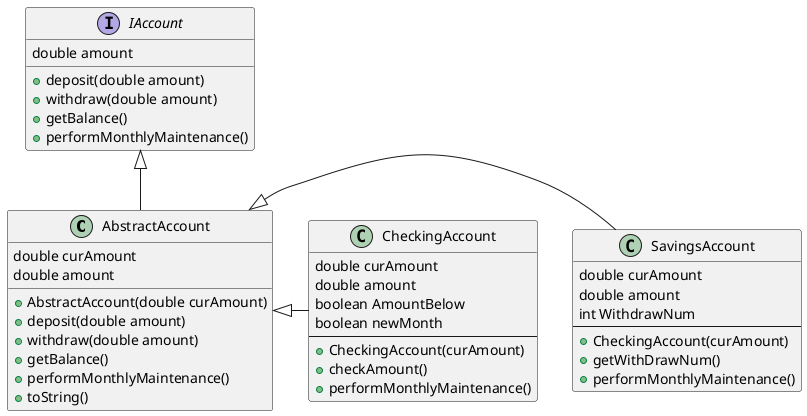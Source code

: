 @startuml
'https://plantuml.com/class-diagram

abstract class AbstractAccount
interface IAccount
class CheckingAccount
class SavingsAccount

IAccount <|-- AbstractAccount

AbstractAccount <|- SavingsAccount
AbstractAccount <|- CheckingAccount

interface IAccount {
double amount
+ deposit(double amount)
+ withdraw(double amount)
+ getBalance()
+ performMonthlyMaintenance()
}
class AbstractAccount {
double curAmount
double amount
+ AbstractAccount(double curAmount)
+ deposit(double amount)
+ withdraw(double amount)
+ getBalance()
+ performMonthlyMaintenance()
+ toString()
}

class CheckingAccount {
double curAmount
double amount
boolean AmountBelow
boolean newMonth
--
+ CheckingAccount(curAmount)
+ checkAmount()
+ performMonthlyMaintenance()
}

class SavingsAccount {
double curAmount
double amount
int WithdrawNum
--
+ CheckingAccount(curAmount)
+ getWithDrawNum()
+ performMonthlyMaintenance()
}

@enduml